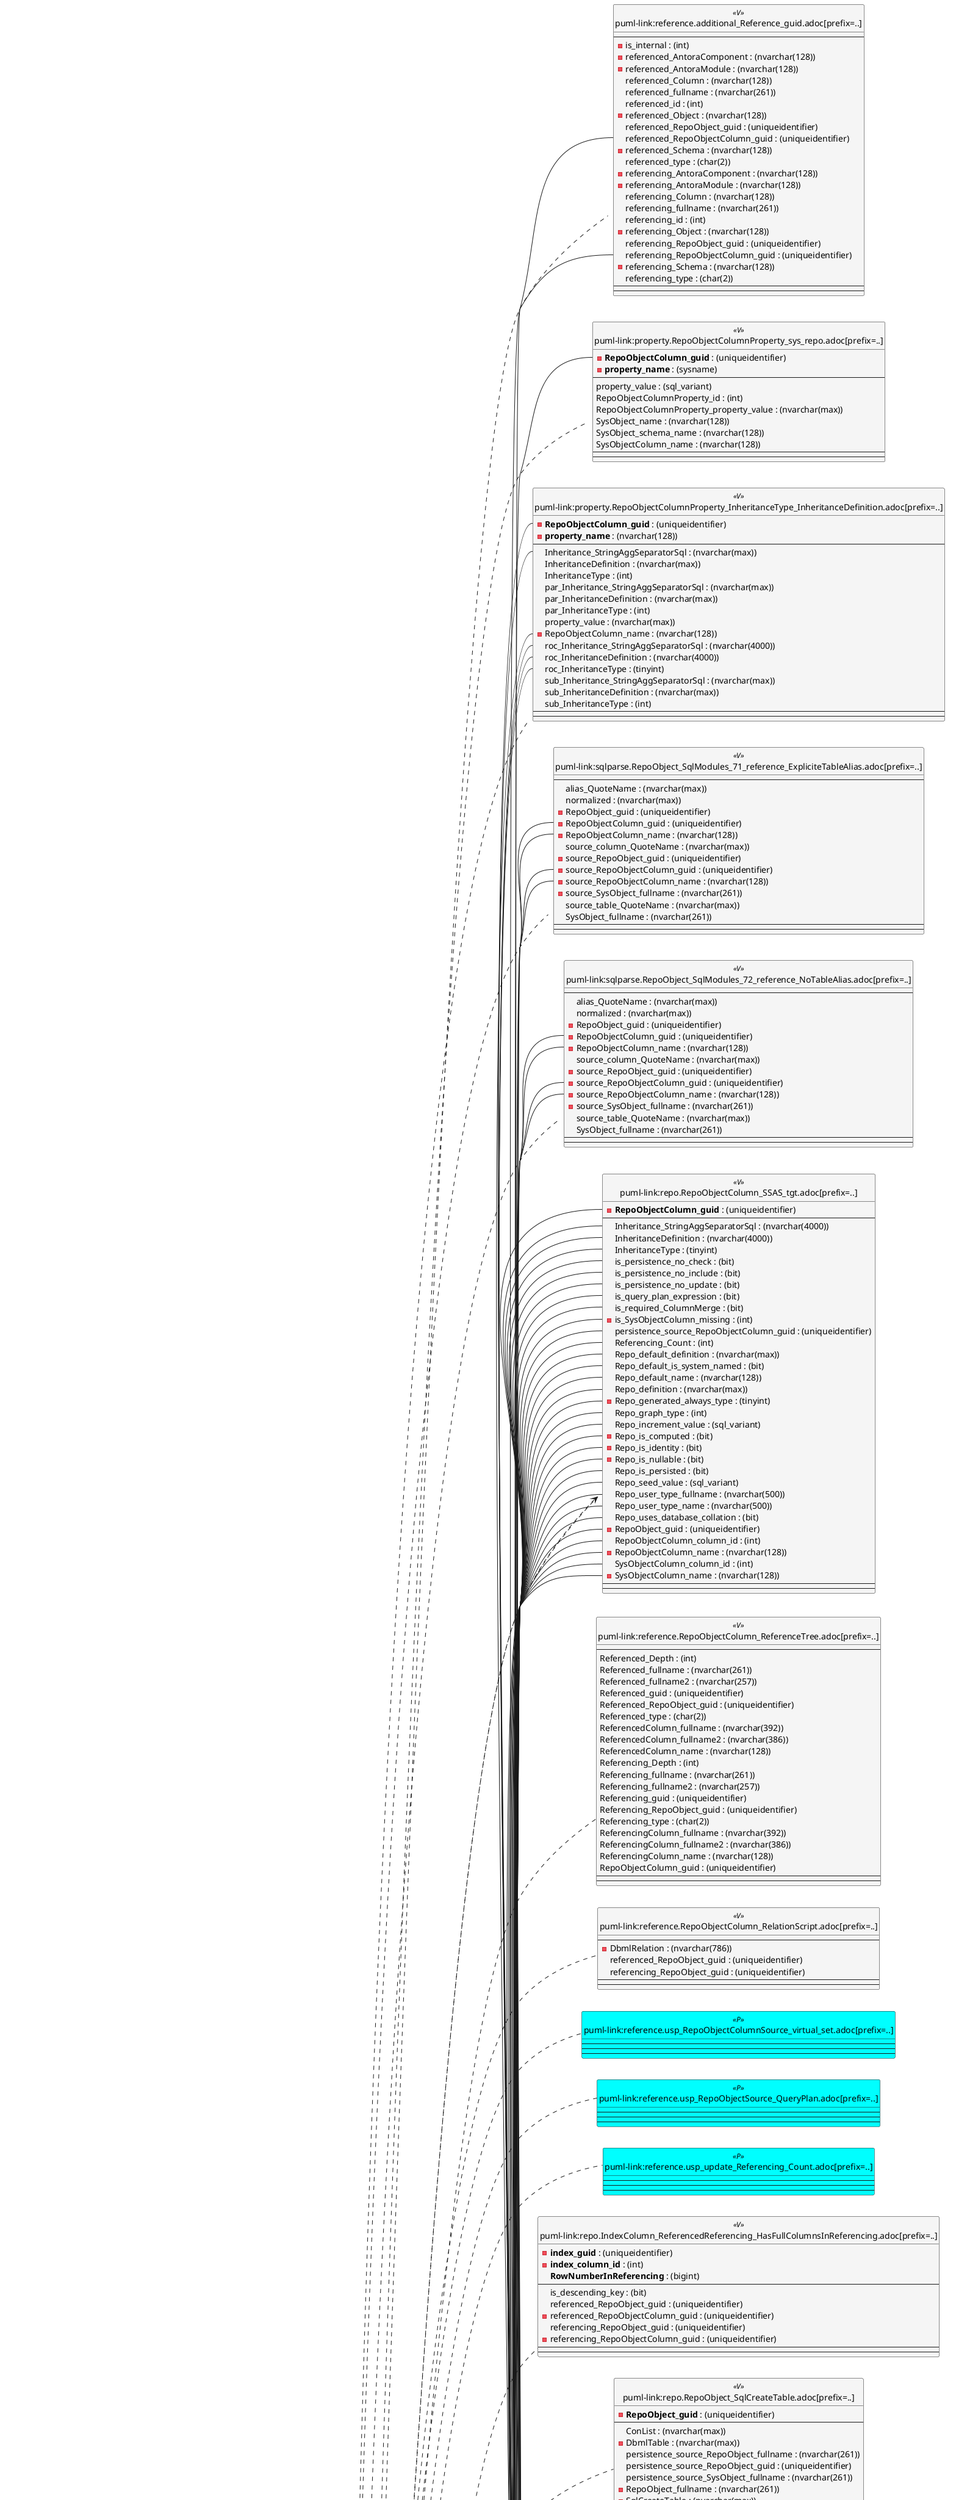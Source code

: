 @startuml
left to right direction
'top to bottom direction
hide circle
'avoide "." issues:
set namespaceSeparator none


skinparam class {
  BackgroundColor White
  BackgroundColor<<FN>> Yellow
  BackgroundColor<<FS>> Yellow
  BackgroundColor<<FT>> LightGray
  BackgroundColor<<IF>> Yellow
  BackgroundColor<<IS>> Yellow
  BackgroundColor<<P>> Aqua
  BackgroundColor<<PC>> Aqua
  BackgroundColor<<SN>> Yellow
  BackgroundColor<<SO>> SlateBlue
  BackgroundColor<<TF>> LightGray
  BackgroundColor<<TR>> Tomato
  BackgroundColor<<U>> White
  BackgroundColor<<V>> WhiteSmoke
  BackgroundColor<<X>> Aqua
}


entity "puml-link:property.ExtendedProperty_Repo2Sys_level2_RepoObjectColumn.adoc[prefix=..]" as property.ExtendedProperty_Repo2Sys_level2_RepoObjectColumn << V >> {
  - **level0type** : (nvarchar(6))
  - **level0name** : (nvarchar(128))
  **level1type** : (varchar(9))
  - **level1name** : (nvarchar(128))
  - **level2type** : (nvarchar(6))
  - **level2name** : (nvarchar(128))
  - **property_name** : (nvarchar(128))
  --
  - parent_RepoObject_guid : (uniqueidentifier)
  - parent_RepoObject_type : (char(2))
  property_value : (nvarchar(4000))
  Repo_user_type_fullname : (nvarchar(128))
  - RepoObjectColumn_guid : (uniqueidentifier)
  --
  --
}

entity "puml-link:property.RepoObjectColumnProperty_InheritanceType_InheritanceDefinition.adoc[prefix=..]" as property.RepoObjectColumnProperty_InheritanceType_InheritanceDefinition << V >> {
  - **RepoObjectColumn_guid** : (uniqueidentifier)
  - **property_name** : (nvarchar(128))
  --
  Inheritance_StringAggSeparatorSql : (nvarchar(max))
  InheritanceDefinition : (nvarchar(max))
  InheritanceType : (int)
  par_Inheritance_StringAggSeparatorSql : (nvarchar(max))
  par_InheritanceDefinition : (nvarchar(max))
  par_InheritanceType : (int)
  property_value : (nvarchar(max))
  - RepoObjectColumn_name : (nvarchar(128))
  roc_Inheritance_StringAggSeparatorSql : (nvarchar(4000))
  roc_InheritanceDefinition : (nvarchar(4000))
  roc_InheritanceType : (tinyint)
  sub_Inheritance_StringAggSeparatorSql : (nvarchar(max))
  sub_InheritanceDefinition : (nvarchar(max))
  sub_InheritanceType : (int)
  --
  --
}

entity "puml-link:property.RepoObjectColumnProperty_sys_repo.adoc[prefix=..]" as property.RepoObjectColumnProperty_sys_repo << V >> {
  - **RepoObjectColumn_guid** : (uniqueidentifier)
  - **property_name** : (sysname)
  --
  property_value : (sql_variant)
  RepoObjectColumnProperty_id : (int)
  RepoObjectColumnProperty_property_value : (nvarchar(max))
  SysObject_name : (nvarchar(128))
  SysObject_schema_name : (nvarchar(128))
  SysObjectColumn_name : (nvarchar(128))
  --
  --
}

entity "puml-link:property.usp_RepoObjectColumnProperty_set.adoc[prefix=..]" as property.usp_RepoObjectColumnProperty_set << P >> {
  --
  --
  --
}

entity "puml-link:reference.additional_Reference_guid.adoc[prefix=..]" as reference.additional_Reference_guid << V >> {
  --
  - is_internal : (int)
  - referenced_AntoraComponent : (nvarchar(128))
  - referenced_AntoraModule : (nvarchar(128))
  referenced_Column : (nvarchar(128))
  referenced_fullname : (nvarchar(261))
  referenced_id : (int)
  - referenced_Object : (nvarchar(128))
  referenced_RepoObject_guid : (uniqueidentifier)
  referenced_RepoObjectColumn_guid : (uniqueidentifier)
  - referenced_Schema : (nvarchar(128))
  referenced_type : (char(2))
  - referencing_AntoraComponent : (nvarchar(128))
  - referencing_AntoraModule : (nvarchar(128))
  referencing_Column : (nvarchar(128))
  referencing_fullname : (nvarchar(261))
  referencing_id : (int)
  - referencing_Object : (nvarchar(128))
  referencing_RepoObject_guid : (uniqueidentifier)
  referencing_RepoObjectColumn_guid : (uniqueidentifier)
  - referencing_Schema : (nvarchar(128))
  referencing_type : (char(2))
  --
  --
}

entity "puml-link:reference.RepoObjectColumn_reference_Persistence.adoc[prefix=..]" as reference.RepoObjectColumn_reference_Persistence << V >> {
  **referencing_id** : (int)
  **referencing_minor_id** : (int)
  **referenced_id** : (int)
  **referenced_minor_id** : (int)
  --
  definition : (nvarchar(max))
  - InformationSource : (varchar(27))
  is_computed : (bit)
  is_referenced_object : (bit)
  is_referencing_object_equal_referenced_object : (bit)
  - referenced_column_name : (nvarchar(128))
  - referenced_entity_name : (nvarchar(128))
  referenced_node_id : (bigint)
  referenced_RepoObject_guid : (uniqueidentifier)
  - referenced_RepoObjectColumn_guid : (uniqueidentifier)
  - referenced_schema_name : (nvarchar(128))
  referenced_type : (char(2))
  - referencing_column_name : (nvarchar(128))
  - referencing_entity_name : (nvarchar(128))
  referencing_node_id : (bigint)
  - referencing_RepoObject_guid : (uniqueidentifier)
  - referencing_RepoObjectColumn_guid : (uniqueidentifier)
  - referencing_schema_name : (nvarchar(128))
  referencing_type : (char(2))
  --
  --
}

entity "puml-link:reference.RepoObjectColumn_reference_SqlModules.adoc[prefix=..]" as reference.RepoObjectColumn_reference_SqlModules << V >> {
  **referencing_id** : (int)
  **referencing_minor_id** : (int)
  **referenced_id** : (int)
  **referenced_minor_id** : (int)
  --
  definition : (nvarchar(max))
  - InformationSource : (varchar(27))
  is_computed : (bit)
  is_referenced_object : (bit)
  is_referencing_object_equal_referenced_object : (bit)
  - referenced_column_name : (nvarchar(128))
  - referenced_entity_name : (nvarchar(128))
  referenced_node_id : (bigint)
  - referenced_RepoObject_guid : (uniqueidentifier)
  - referenced_RepoObjectColumn_guid : (uniqueidentifier)
  - referenced_schema_name : (nvarchar(128))
  referenced_type : (char(2))
  - referencing_column_name : (nvarchar(128))
  - referencing_entity_name : (nvarchar(128))
  referencing_node_id : (bigint)
  - referencing_RepoObject_guid : (uniqueidentifier)
  - referencing_RepoObjectColumn_guid : (uniqueidentifier)
  - referencing_schema_name : (nvarchar(128))
  referencing_type : (char(2))
  SysObject_fullname : (nvarchar(261))
  --
  --
}

entity "puml-link:reference.RepoObjectColumn_ReferenceTree.adoc[prefix=..]" as reference.RepoObjectColumn_ReferenceTree << V >> {
  --
  Referenced_Depth : (int)
  Referenced_fullname : (nvarchar(261))
  Referenced_fullname2 : (nvarchar(257))
  Referenced_guid : (uniqueidentifier)
  Referenced_RepoObject_guid : (uniqueidentifier)
  Referenced_type : (char(2))
  ReferencedColumn_fullname : (nvarchar(392))
  ReferencedColumn_fullname2 : (nvarchar(386))
  ReferencedColumn_name : (nvarchar(128))
  Referencing_Depth : (int)
  Referencing_fullname : (nvarchar(261))
  Referencing_fullname2 : (nvarchar(257))
  Referencing_guid : (uniqueidentifier)
  Referencing_RepoObject_guid : (uniqueidentifier)
  Referencing_type : (char(2))
  ReferencingColumn_fullname : (nvarchar(392))
  ReferencingColumn_fullname2 : (nvarchar(386))
  ReferencingColumn_name : (nvarchar(128))
  RepoObjectColumn_guid : (uniqueidentifier)
  --
  --
}

entity "puml-link:reference.RepoObjectColumn_RelationScript.adoc[prefix=..]" as reference.RepoObjectColumn_RelationScript << V >> {
  --
  - DbmlRelation : (nvarchar(786))
  referenced_RepoObject_guid : (uniqueidentifier)
  referencing_RepoObject_guid : (uniqueidentifier)
  --
  --
}

entity "puml-link:reference.usp_RepoObjectColumnSource_virtual_set.adoc[prefix=..]" as reference.usp_RepoObjectColumnSource_virtual_set << P >> {
  --
  --
  --
}

entity "puml-link:reference.usp_RepoObjectSource_QueryPlan.adoc[prefix=..]" as reference.usp_RepoObjectSource_QueryPlan << P >> {
  --
  --
  --
}

entity "puml-link:reference.usp_update_Referencing_Count.adoc[prefix=..]" as reference.usp_update_Referencing_Count << P >> {
  --
  --
  --
}

entity "puml-link:repo.check_IndexColumn_virtual_referenced_setpoint.adoc[prefix=..]" as repo.check_IndexColumn_virtual_referenced_setpoint << V >> {
  - **index_guid** : (uniqueidentifier)
  - **index_column_id** : (int)
  --
  referenced_index_guid : (uniqueidentifier)
  referenced_RepoObject_guid : (uniqueidentifier)
  referenced_RepoObjectColumn_guid : (uniqueidentifier)
  referencing_RepoObject_guid : (uniqueidentifier)
  referencing_RepoObjectColumn_guid : (uniqueidentifier)
  RepoObject_guid_s : (uniqueidentifier)
  RepoObject_guid_t : (uniqueidentifier)
  RepoObjectColumn_guid_t : (uniqueidentifier)
  SysObject_fullname_s : (nvarchar(261))
  SysObject_fullname_t : (nvarchar(261))
  SysObjectColumn_name_s : (nvarchar(128))
  SysObjectColumn_name_t : (nvarchar(128))
  --
  --
}

entity "puml-link:repo.IndexColumn_ReferencedReferencing_HasFullColumnsInReferencing.adoc[prefix=..]" as repo.IndexColumn_ReferencedReferencing_HasFullColumnsInReferencing << V >> {
  - **index_guid** : (uniqueidentifier)
  - **index_column_id** : (int)
  **RowNumberInReferencing** : (bigint)
  --
  is_descending_key : (bit)
  referenced_RepoObject_guid : (uniqueidentifier)
  - referenced_RepoObjectColumn_guid : (uniqueidentifier)
  referencing_RepoObject_guid : (uniqueidentifier)
  - referencing_RepoObjectColumn_guid : (uniqueidentifier)
  --
  --
}

entity "puml-link:repo.IndexColumn_ReferencedReferencing_HasFullColumnsInReferencing_check.adoc[prefix=..]" as repo.IndexColumn_ReferencedReferencing_HasFullColumnsInReferencing_check << V >> {
  --
  - index_column_id : (int)
  index_guid : (uniqueidentifier)
  IndexPatternColumnDatatype : (nvarchar(4000))
  IndexPatternColumnName : (nvarchar(4000))
  IndexSemanticGroup : (nvarchar(512))
  is_descending_key : (bit)
  referenced_RepoObject_fullname : (nvarchar(261))
  referenced_RepoObject_guid : (uniqueidentifier)
  referenced_RepoObjectColumn_guid : (uniqueidentifier)
  referenced_RepoObjectColumn_name : (nvarchar(128))
  referencing_RepoObject_fullname : (nvarchar(261))
  referencing_RepoObject_guid : (uniqueidentifier)
  referencing_RepoObjectColumn_guid : (uniqueidentifier)
  referencing_RepoObjectColumn_name : (nvarchar(128))
  RowNumberInReferencing : (bigint)
  --
  --
}

entity "puml-link:repo.IndexColumn_ssas_gross.adoc[prefix=..]" as repo.IndexColumn_ssas_gross << V >> {
  --
  column_user_type_fullname : (nvarchar(128))
  - index_column_id : (int)
  - index_guid : (uniqueidentifier)
  - index_name : (nvarchar(450))
  is_descending_key : (bit)
  - is_index_primary_key : (bit)
  is_index_real : (bit)
  - is_index_unique : (bit)
  - Object_column_name : (nvarchar(128))
  parent_Object_fullname : (nvarchar(261))
  parent_Object_name : (nvarchar(128))
  - parent_RepoObject_guid : (uniqueidentifier)
  parent_schema_name : (nvarchar(128))
  - RepoObjectColumn_guid : (uniqueidentifier)
  --
  --
}

entity "puml-link:repo.IndexColumn_virtual_gross.adoc[prefix=..]" as repo.IndexColumn_virtual_gross << V >> {
  - **index_column_id** : (int)
  --
  column_user_type_fullname : (nvarchar(128))
  - index_guid : (uniqueidentifier)
  index_name : (nvarchar(128))
  - is_descending_key : (bit)
  - is_index_primary_key : (bit)
  is_index_real : (bit)
  - is_index_unique : (bit)
  - Object_column_name : (nvarchar(128))
  parent_Object_fullname : (nvarchar(261))
  parent_Object_name : (nvarchar(128))
  - parent_RepoObject_guid : (uniqueidentifier)
  parent_schema_name : (nvarchar(128))
  - RepoObjectColumn_guid : (uniqueidentifier)
  --
  --
}

entity "puml-link:repo.RepoObject_persistence_column.adoc[prefix=..]" as repo.RepoObject_persistence_column << V >> {
  - **target_RepoObject_guid** : (uniqueidentifier)
  **RepoObjectColumn_guid_s** : (uniqueidentifier)
  --
  - has_history : (bit)
  - has_history_columns : (bit)
  history_schema_name : (nvarchar(128))
  history_table_name : (nvarchar(128))
  is_persistence : (bit)
  - is_persistence_check_for_empty_source : (bit)
  - is_persistence_delete_changed : (bit)
  - is_persistence_delete_missing : (bit)
  - is_persistence_insert : (bit)
  - is_persistence_truncate : (bit)
  - is_persistence_update_changed : (bit)
  is_repo_managed_t : (bit)
  - RepoObject_name_t : (nvarchar(128))
  - RepoObject_schema_name_t : (nvarchar(128))
  - RepoObject_type_t : (char(2))
  RepoObjectColumn_name_t : (nvarchar(128))
  source_RepoObject_guid : (uniqueidentifier)
  SysObject_name_s : (nvarchar(128))
  SysObject_schema_name_s : (nvarchar(128))
  SysObject_type_s : (char(2))
  SysObjectColumn_name_s : (nvarchar(128))
  --
  --
}

entity "puml-link:repo.RepoObject_SqlCreateTable.adoc[prefix=..]" as repo.RepoObject_SqlCreateTable << V >> {
  - **RepoObject_guid** : (uniqueidentifier)
  --
  ConList : (nvarchar(max))
  - DbmlTable : (nvarchar(max))
  persistence_source_RepoObject_fullname : (nvarchar(261))
  persistence_source_RepoObject_guid : (uniqueidentifier)
  persistence_source_SysObject_fullname : (nvarchar(261))
  - RepoObject_fullname : (nvarchar(261))
  - SqlCreateTable : (nvarchar(max))
  --
  --
}

entity "puml-link:repo.RepoObjectColumn.adoc[prefix=..]" as repo.RepoObjectColumn << U >> {
  - **RepoObjectColumn_guid** : (uniqueidentifier)
  --
  Inheritance_StringAggSeparatorSql : (nvarchar(4000))
  InheritanceDefinition : (nvarchar(4000))
  InheritanceType : (tinyint)
  is_persistence_no_check : (bit)
  is_persistence_no_include : (bit)
  is_persistence_no_update : (bit)
  is_query_plan_expression : (bit)
  is_required_ColumnMerge : (bit)
  is_SysObjectColumn_missing : (bit)
  persistence_source_RepoObjectColumn_guid : (uniqueidentifier)
  Referencing_Count : (int)
  Repo_default_definition : (nvarchar(max))
  Repo_default_is_system_named : (bit)
  Repo_default_name : (nvarchar(128))
  Repo_definition : (nvarchar(max))
  - Repo_generated_always_type : (tinyint)
  Repo_graph_type : (int)
  Repo_increment_value : (sql_variant)
  - Repo_is_computed : (bit)
  - Repo_is_identity : (bit)
  Repo_is_nullable : (bit)
  Repo_is_persisted : (bit)
  Repo_seed_value : (sql_variant)
  Repo_user_type_fullname : (nvarchar(128))
  Repo_user_type_name : (nvarchar(128))
  Repo_uses_database_collation : (bit)
  - RepoObject_guid : (uniqueidentifier)
  RepoObjectColumn_column_id : (int)
  - RepoObjectColumn_name : (nvarchar(128))
  SysObjectColumn_column_id : (int)
  - SysObjectColumn_name : (nvarchar(128))
  # Column_name : (nvarchar(128))
  ~ has_different_sys_names : (bit)
  # is_RepoObjectColumn_name_uniqueidentifier : (int)
  # is_SysObjectColumn_name_uniqueidentifier : (int)
  --
  --
}

entity "puml-link:repo.RepoObjectColumn_gross.adoc[prefix=..]" as repo.RepoObjectColumn_gross << V >> {
  - **RepoObjectColumn_guid** : (uniqueidentifier)
  --
  - Column_name : (nvarchar(128))
  Description : (nvarchar(max))
  has_different_sys_names : (bit)
  has_get_referenced_issue : (bit)
  Inheritance_StringAggSeparatorSql : (nvarchar(4000))
  InheritanceDefinition : (nvarchar(4000))
  InheritanceType : (tinyint)
  is_persistence_no_check : (bit)
  is_persistence_no_include : (bit)
  is_persistence_no_update : (bit)
  is_query_plan_expression : (bit)
  is_repo_managed : (bit)
  - is_RepoObject_name_uniqueidentifier : (int)
  - is_RepoObjectColumn_name_uniqueidentifier : (int)
  is_required_ColumnMerge : (bit)
  - is_ssas : (bit)
  is_SysObject_missing : (bit)
  - is_SysObject_name_uniqueidentifier : (int)
  is_SysObjectColumn_missing : (bit)
  - is_SysObjectColumn_name_uniqueidentifier : (int)
  - modify_dt : (datetime)
  node_id : (bigint)
  persistence_source_RepoObject_guid : (uniqueidentifier)
  persistence_source_RepoObjectColumn_guid : (uniqueidentifier)
  pk_index_guid : (uniqueidentifier)
  Property_ms_description : (nvarchar(4000))
  Referencing_Count : (int)
  Repo_default_definition : (nvarchar(max))
  Repo_default_is_system_named : (bit)
  Repo_default_name : (nvarchar(128))
  Repo_definition : (nvarchar(max))
  - Repo_generated_always_type : (tinyint)
  Repo_graph_type : (int)
  Repo_increment_value : (sql_variant)
  - Repo_is_computed : (bit)
  - Repo_is_identity : (bit)
  Repo_is_nullable : (bit)
  Repo_is_persisted : (bit)
  Repo_seed_value : (sql_variant)
  Repo_user_type_fullname : (nvarchar(128))
  Repo_user_type_name : (nvarchar(128))
  Repo_uses_database_collation : (bit)
  - RepoObject_fullname : (nvarchar(261))
  - RepoObject_fullname2 : (nvarchar(257))
  - RepoObject_guid : (uniqueidentifier)
  - RepoObject_name : (nvarchar(128))
  RepoObject_Referencing_Count : (int)
  - RepoObject_schema_name : (nvarchar(128))
  - RepoObject_type : (char(2))
  RepoObjectColumn_column_id : (int)
  - RepoObjectColumn_fullname : (nvarchar(520))
  - RepoObjectColumn_fullname2 : (nvarchar(386))
  - RepoObjectColumn_name : (nvarchar(128))
  - SysObject_fullname : (nvarchar(261))
  - SysObject_fullname2 : (nvarchar(257))
  SysObject_id : (int)
  SysObject_modify_date : (datetime)
  - SysObject_name : (nvarchar(128))
  - SysObject_parent_object_id : (int)
  - SysObject_schema_name : (nvarchar(128))
  SysObject_type : (char(2))
  SysObjectColumn_column_id : (int)
  - SysObjectColumn_name : (nvarchar(128))
  tabcol_Description : (nvarchar(max))
  tabcol_DisplayFolder : (nvarchar(500))
  tabcol_Expression : (nvarchar(max))
  tabcol_FormatString : (nvarchar(500))
  - tabcol_IsHidden : (bit)
  - tabcol_IsKey : (bit)
  - tabcol_IsUnique : (bit)
  tabcol_SummarizeBy : (nvarchar(500))
  tabcol_Type : (nvarchar(500))
  --
  --
}

entity "puml-link:repo.RepoObjectColumn_gross2.adoc[prefix=..]" as repo.RepoObjectColumn_gross2 << V >> {
  --
  AntoraReferencedColumnList : (nvarchar(max))
  AntoraReferencingColumnList : (nvarchar(max))
  - Column_name : (nvarchar(128))
  Description : (nvarchar(max))
  has_different_sys_names : (bit)
  has_get_referenced_issue : (bit)
  index_column_id : (int)
  index_name : (nvarchar(450))
  Inheritance_StringAggSeparatorSql : (nvarchar(4000))
  InheritanceDefinition : (nvarchar(4000))
  InheritanceType : (tinyint)
  is_index_primary_key : (bit)
  is_persistence_no_check : (bit)
  is_persistence_no_include : (bit)
  is_persistence_no_update : (bit)
  is_query_plan_expression : (bit)
  is_repo_managed : (bit)
  - is_RepoObject_name_uniqueidentifier : (int)
  - is_RepoObjectColumn_name_uniqueidentifier : (int)
  is_required_ColumnMerge : (bit)
  - is_ssas : (bit)
  is_SysObject_missing : (bit)
  - is_SysObject_name_uniqueidentifier : (int)
  is_SysObjectColumn_missing : (bit)
  - is_SysObjectColumn_name_uniqueidentifier : (int)
  isAnyIndexColumn : (int)
  - modify_dt : (datetime)
  node_id : (bigint)
  persistence_source_RepoObject_guid : (uniqueidentifier)
  persistence_source_RepoObject_guid_via_Column : (uniqueidentifier)
  persistence_source_RepoObjectColumn_guid : (uniqueidentifier)
  pk_index_guid : (uniqueidentifier)
  Property_ms_description : (nvarchar(4000))
  Referencing_Count : (int)
  Repo_default_definition : (nvarchar(max))
  Repo_default_is_system_named : (bit)
  Repo_default_name : (nvarchar(128))
  Repo_definition : (nvarchar(max))
  - Repo_generated_always_type : (tinyint)
  Repo_graph_type : (int)
  Repo_increment_value : (sql_variant)
  - Repo_is_computed : (bit)
  - Repo_is_identity : (bit)
  Repo_is_nullable : (bit)
  Repo_is_persisted : (bit)
  Repo_seed_value : (sql_variant)
  Repo_user_type_fullname : (nvarchar(128))
  Repo_user_type_name : (nvarchar(128))
  Repo_uses_database_collation : (bit)
  - RepoObject_fullname : (nvarchar(261))
  - RepoObject_fullname2 : (nvarchar(257))
  - RepoObject_guid : (uniqueidentifier)
  - RepoObject_name : (nvarchar(128))
  RepoObject_Referencing_Count : (int)
  - RepoObject_schema_name : (nvarchar(128))
  - RepoObject_type : (char(2))
  RepoObjectColumn_column_id : (int)
  - RepoObjectColumn_fullname : (nvarchar(520))
  - RepoObjectColumn_fullname2 : (nvarchar(386))
  - RepoObjectColumn_guid : (uniqueidentifier)
  - RepoObjectColumn_name : (nvarchar(128))
  - SysObject_fullname : (nvarchar(261))
  - SysObject_fullname2 : (nvarchar(257))
  SysObject_id : (int)
  SysObject_modify_date : (datetime)
  - SysObject_name : (nvarchar(128))
  - SysObject_parent_object_id : (int)
  - SysObject_schema_name : (nvarchar(128))
  SysObject_type : (char(2))
  SysObjectColumn_column_id : (int)
  - SysObjectColumn_name : (nvarchar(128))
  tabcol_Description : (nvarchar(max))
  tabcol_DisplayFolder : (nvarchar(500))
  tabcol_Expression : (nvarchar(max))
  tabcol_FormatString : (nvarchar(500))
  - tabcol_IsHidden : (bit)
  - tabcol_IsKey : (bit)
  - tabcol_IsUnique : (bit)
  tabcol_SummarizeBy : (nvarchar(500))
  tabcol_Type : (nvarchar(500))
  --
  --
}

entity "puml-link:repo.RepoObjectColumn_MissingSource_TypeV.adoc[prefix=..]" as repo.RepoObjectColumn_MissingSource_TypeV << V >> {
  - **RepoObjectColumn_guid** : (uniqueidentifier)
  --
  has_different_sys_names : (bit)
  is_query_plan_expression : (bit)
  - is_RepoObjectColumn_name_uniqueidentifier : (int)
  is_SysObjectColumn_missing : (bit)
  - is_SysObjectColumn_name_uniqueidentifier : (int)
  persistence_source_RepoObjectColumn_guid : (uniqueidentifier)
  Referencing_Count : (int)
  Repo_default_definition : (nvarchar(max))
  Repo_default_is_system_named : (bit)
  Repo_default_name : (nvarchar(128))
  Repo_definition : (nvarchar(max))
  - Repo_generated_always_type : (tinyint)
  Repo_graph_type : (int)
  Repo_increment_value : (sql_variant)
  - Repo_is_computed : (bit)
  - Repo_is_identity : (bit)
  Repo_is_nullable : (bit)
  Repo_is_persisted : (bit)
  Repo_seed_value : (sql_variant)
  Repo_user_type_fullname : (nvarchar(128))
  Repo_user_type_name : (nvarchar(128))
  Repo_uses_database_collation : (bit)
  - RepoObject_fullname : (nvarchar(261))
  - RepoObject_guid : (uniqueidentifier)
  - RepoObjectColumn_name : (nvarchar(128))
  - SysObject_fullname : (nvarchar(261))
  SysObjectColumn_column_id : (int)
  - SysObjectColumn_name : (nvarchar(128))
  --
  --
}

entity "puml-link:repo.RepoObjectColumn_RequiredRepoObjectColumnMerge.adoc[prefix=..]" as repo.RepoObjectColumn_RequiredRepoObjectColumnMerge << V >> {
  --
  - is_RepoObjectColumn_name_uniqueidentifier : (int)
  - is_SysObjectColumn_name_uniqueidentifier : (int)
  persistence_source_RepoObjectColumn_guid : (uniqueidentifier)
  - RepoObject_guid : (uniqueidentifier)
  - RepoObjectColumn_guid : (uniqueidentifier)
  - RepoObjectColumn_name : (nvarchar(128))
  roc2_persistence_source_RepoObjectColumn_guid : (uniqueidentifier)
  - roc2_RepoObjectColumn_guid : (uniqueidentifier)
  - roc2_RepoObjectColumn_name : (nvarchar(128))
  - roc2_SysObjectColumn_name : (nvarchar(128))
  - SysObjectColumn_name : (nvarchar(128))
  --
  --
}

entity "puml-link:repo.RepoObjectColumn_SSAS_tgt.adoc[prefix=..]" as repo.RepoObjectColumn_SSAS_tgt << V >> {
  - **RepoObjectColumn_guid** : (uniqueidentifier)
  --
  Inheritance_StringAggSeparatorSql : (nvarchar(4000))
  InheritanceDefinition : (nvarchar(4000))
  InheritanceType : (tinyint)
  is_persistence_no_check : (bit)
  is_persistence_no_include : (bit)
  is_persistence_no_update : (bit)
  is_query_plan_expression : (bit)
  is_required_ColumnMerge : (bit)
  - is_SysObjectColumn_missing : (int)
  persistence_source_RepoObjectColumn_guid : (uniqueidentifier)
  Referencing_Count : (int)
  Repo_default_definition : (nvarchar(max))
  Repo_default_is_system_named : (bit)
  Repo_default_name : (nvarchar(128))
  Repo_definition : (nvarchar(max))
  - Repo_generated_always_type : (tinyint)
  Repo_graph_type : (int)
  Repo_increment_value : (sql_variant)
  - Repo_is_computed : (bit)
  - Repo_is_identity : (bit)
  - Repo_is_nullable : (bit)
  Repo_is_persisted : (bit)
  Repo_seed_value : (sql_variant)
  Repo_user_type_fullname : (nvarchar(500))
  Repo_user_type_name : (nvarchar(500))
  Repo_uses_database_collation : (bit)
  - RepoObject_guid : (uniqueidentifier)
  RepoObjectColumn_column_id : (int)
  - RepoObjectColumn_name : (nvarchar(128))
  SysObjectColumn_column_id : (int)
  - SysObjectColumn_name : (nvarchar(128))
  --
  --
}

entity "puml-link:repo.SysColumn_RepoObjectColumn_via_guid.adoc[prefix=..]" as repo.SysColumn_RepoObjectColumn_via_guid << V >> {
  --
  default_definition : (nvarchar(max))
  default_is_system_named : (bit)
  default_name : (sysname)
  definition : (nvarchar(max))
  generated_always_type : (tinyint)
  graph_type : (int)
  has_different_sys_names : (bit)
  increment_value : (sql_variant)
  - is_computed : (bit)
  - is_identity : (bit)
  is_nullable : (bit)
  is_persisted : (bit)
  is_query_plan_expression : (bit)
  is_repo_managed : (bit)
  is_RepoObjectColumn_name_uniqueidentifier : (int)
  is_SysObjectColumn_missing : (bit)
  is_SysObjectColumn_name_uniqueidentifier : (int)
  persistence_source_RepoObjectColumn_guid : (uniqueidentifier)
  Referencing_Count : (int)
  Repo_default_definition : (nvarchar(max))
  Repo_default_is_system_named : (bit)
  Repo_default_name : (nvarchar(128))
  Repo_definition : (nvarchar(max))
  Repo_generated_always_type : (tinyint)
  Repo_graph_type : (int)
  Repo_increment_value : (sql_variant)
  Repo_is_computed : (bit)
  Repo_is_identity : (bit)
  Repo_is_nullable : (bit)
  Repo_is_persisted : (bit)
  Repo_seed_value : (sql_variant)
  Repo_user_type_fullname : (nvarchar(128))
  Repo_user_type_name : (nvarchar(128))
  Repo_uses_database_collation : (bit)
  RepoObject_fullname : (nvarchar(261))
  RepoObject_guid : (uniqueidentifier)
  RepoObjectColumn_guid : (uniqueidentifier)
  RepoObjectColumn_name : (nvarchar(128))
  RowNumberOverName : (bigint)
  seed_value : (sql_variant)
  - SysObject_column_id : (int)
  SysObject_column_name : (sysname)
  SysObject_fullname : (nvarchar(261))
  - SysObject_id : (int)
  SysObject_name : (nvarchar(128))
  SysObject_RepoObject_guid : (uniqueidentifier)
  SysObject_RepoObjectColumn_guid : (uniqueidentifier)
  SysObject_schema_name : (nvarchar(128))
  SysObject_type : (char(2))
  SysObjectColumn_column_id : (int)
  SysObjectColumn_name : (nvarchar(128))
  user_type_fullname : (nvarchar(182))
  user_type_name : (sysname)
  uses_database_collation : (bit)
  --
  --
}

entity "puml-link:repo.SysColumn_RepoObjectColumn_via_name.adoc[prefix=..]" as repo.SysColumn_RepoObjectColumn_via_name << V >> {
  --
  default_definition : (nvarchar(max))
  default_is_system_named : (bit)
  default_name : (sysname)
  definition : (nvarchar(max))
  generated_always_type : (tinyint)
  graph_type : (int)
  has_different_sys_names : (bit)
  increment_value : (sql_variant)
  - is_computed : (bit)
  - is_identity : (bit)
  is_nullable : (bit)
  is_persisted : (bit)
  is_query_plan_expression : (bit)
  is_repo_managed : (bit)
  is_RepoObjectColumn_name_uniqueidentifier : (int)
  is_SysObjectColumn_missing : (bit)
  is_SysObjectColumn_name_uniqueidentifier : (int)
  persistence_source_RepoObjectColumn_guid : (uniqueidentifier)
  Referencing_Count : (int)
  Repo_default_definition : (nvarchar(max))
  Repo_default_is_system_named : (bit)
  Repo_default_name : (nvarchar(128))
  Repo_definition : (nvarchar(max))
  Repo_generated_always_type : (tinyint)
  Repo_graph_type : (int)
  Repo_increment_value : (sql_variant)
  Repo_is_computed : (bit)
  Repo_is_identity : (bit)
  Repo_is_nullable : (bit)
  Repo_is_persisted : (bit)
  Repo_seed_value : (sql_variant)
  Repo_user_type_fullname : (nvarchar(128))
  Repo_user_type_name : (nvarchar(128))
  Repo_uses_database_collation : (bit)
  RepoObject_fullname : (nvarchar(261))
  RepoObject_guid : (uniqueidentifier)
  RepoObjectColumn_guid : (uniqueidentifier)
  RepoObjectColumn_name : (nvarchar(128))
  RowNumberOverName : (bigint)
  seed_value : (sql_variant)
  - SysObject_column_id : (int)
  SysObject_column_name : (sysname)
  SysObject_fullname : (nvarchar(261))
  - SysObject_id : (int)
  SysObject_name : (nvarchar(128))
  SysObject_RepoObject_guid : (uniqueidentifier)
  SysObject_RepoObjectColumn_guid : (uniqueidentifier)
  SysObject_schema_name : (nvarchar(128))
  SysObject_type : (char(2))
  SysObjectColumn_column_id : (int)
  SysObjectColumn_name : (nvarchar(128))
  user_type_fullname : (nvarchar(182))
  user_type_name : (sysname)
  uses_database_collation : (bit)
  --
  --
}

entity "puml-link:repo.usp_Index_virtual_set.adoc[prefix=..]" as repo.usp_Index_virtual_set << P >> {
  --
  --
  --
}

entity "puml-link:repo.usp_sync_guid_RepoObjectColumn.adoc[prefix=..]" as repo.usp_sync_guid_RepoObjectColumn << P >> {
  --
  --
  --
}

entity "puml-link:repo.usp_update_Referencing_Count.adoc[prefix=..]" as repo.usp_update_Referencing_Count << P >> {
  --
  --
  --
}

entity "puml-link:sqlparse.RepoObject_SqlModules_71_reference_ExpliciteTableAlias.adoc[prefix=..]" as sqlparse.RepoObject_SqlModules_71_reference_ExpliciteTableAlias << V >> {
  --
  alias_QuoteName : (nvarchar(max))
  normalized : (nvarchar(max))
  - RepoObject_guid : (uniqueidentifier)
  - RepoObjectColumn_guid : (uniqueidentifier)
  - RepoObjectColumn_name : (nvarchar(128))
  source_column_QuoteName : (nvarchar(max))
  - source_RepoObject_guid : (uniqueidentifier)
  - source_RepoObjectColumn_guid : (uniqueidentifier)
  - source_RepoObjectColumn_name : (nvarchar(128))
  - source_SysObject_fullname : (nvarchar(261))
  source_table_QuoteName : (nvarchar(max))
  SysObject_fullname : (nvarchar(261))
  --
  --
}

entity "puml-link:sqlparse.RepoObject_SqlModules_72_reference_NoTableAlias.adoc[prefix=..]" as sqlparse.RepoObject_SqlModules_72_reference_NoTableAlias << V >> {
  --
  alias_QuoteName : (nvarchar(max))
  normalized : (nvarchar(max))
  - RepoObject_guid : (uniqueidentifier)
  - RepoObjectColumn_guid : (uniqueidentifier)
  - RepoObjectColumn_name : (nvarchar(128))
  source_column_QuoteName : (nvarchar(max))
  - source_RepoObject_guid : (uniqueidentifier)
  - source_RepoObjectColumn_guid : (uniqueidentifier)
  - source_RepoObjectColumn_name : (nvarchar(128))
  - source_SysObject_fullname : (nvarchar(261))
  source_table_QuoteName : (nvarchar(max))
  SysObject_fullname : (nvarchar(261))
  --
  --
}

repo.RepoObjectColumn <.. repo.IndexColumn_virtual_gross
repo.RepoObjectColumn <.. property.RepoObjectColumnProperty_sys_repo
repo.RepoObjectColumn <.. repo.RepoObject_persistence_column
repo.RepoObjectColumn <.. reference.RepoObjectColumn_reference_Persistence
repo.RepoObjectColumn <.. repo.SysColumn_RepoObjectColumn_via_guid
repo.RepoObjectColumn <.. repo.SysColumn_RepoObjectColumn_via_name
repo.RepoObjectColumn <.. repo.RepoObjectColumn_gross
repo.RepoObjectColumn <.. repo.RepoObject_SqlCreateTable
repo.RepoObjectColumn <.. repo.IndexColumn_ReferencedReferencing_HasFullColumnsInReferencing
repo.RepoObjectColumn <.. repo.RepoObjectColumn_MissingSource_TypeV
repo.RepoObjectColumn <.. repo.check_IndexColumn_virtual_referenced_setpoint
repo.RepoObjectColumn <.. reference.usp_RepoObjectSource_QueryPlan
repo.RepoObjectColumn <.. repo.RepoObjectColumn_SSAS_tgt
repo.RepoObjectColumn <.. repo.IndexColumn_ssas_gross
repo.RepoObjectColumn <.. repo.RepoObjectColumn_gross2
repo.RepoObjectColumn <.. reference.usp_update_Referencing_Count
repo.RepoObjectColumn <.. repo.usp_Index_virtual_set
repo.RepoObjectColumn <.. repo.usp_sync_guid_RepoObjectColumn
repo.RepoObjectColumn <.. sqlparse.RepoObject_SqlModules_71_reference_ExpliciteTableAlias
repo.RepoObjectColumn <.. sqlparse.RepoObject_SqlModules_72_reference_NoTableAlias
repo.RepoObjectColumn <.. reference.RepoObjectColumn_reference_SqlModules
repo.RepoObjectColumn <.. property.ExtendedProperty_Repo2Sys_level2_RepoObjectColumn
repo.RepoObjectColumn <.. property.RepoObjectColumnProperty_InheritanceType_InheritanceDefinition
repo.RepoObjectColumn <.. reference.RepoObjectColumn_RelationScript
repo.RepoObjectColumn <.. reference.RepoObjectColumn_ReferenceTree
repo.RepoObjectColumn <.. repo.RepoObjectColumn_RequiredRepoObjectColumnMerge
repo.RepoObjectColumn <.. property.usp_RepoObjectColumnProperty_set
repo.RepoObjectColumn <.. repo.usp_update_Referencing_Count
repo.RepoObjectColumn <.. reference.usp_RepoObjectColumnSource_virtual_set
repo.RepoObjectColumn <.. repo.IndexColumn_ReferencedReferencing_HasFullColumnsInReferencing_check
repo.RepoObjectColumn <.. reference.additional_Reference_guid
repo.RepoObjectColumn_SSAS_tgt <.. repo.RepoObjectColumn
repo.RepoObjectColumn::Column_name <-- repo.RepoObjectColumn_gross::Column_name
repo.RepoObjectColumn::has_different_sys_names <-- repo.SysColumn_RepoObjectColumn_via_guid::has_different_sys_names
repo.RepoObjectColumn::has_different_sys_names <-- repo.SysColumn_RepoObjectColumn_via_name::has_different_sys_names
repo.RepoObjectColumn::has_different_sys_names <-- repo.RepoObjectColumn_gross::has_different_sys_names
repo.RepoObjectColumn::has_different_sys_names <-- repo.RepoObjectColumn_MissingSource_TypeV::has_different_sys_names
repo.RepoObjectColumn::Inheritance_StringAggSeparatorSql <-- repo.RepoObjectColumn_gross::Inheritance_StringAggSeparatorSql
repo.RepoObjectColumn::Inheritance_StringAggSeparatorSql <-- property.RepoObjectColumnProperty_InheritanceType_InheritanceDefinition::Inheritance_StringAggSeparatorSql
repo.RepoObjectColumn::Inheritance_StringAggSeparatorSql <-- property.RepoObjectColumnProperty_InheritanceType_InheritanceDefinition::roc_Inheritance_StringAggSeparatorSql
repo.RepoObjectColumn::Inheritance_StringAggSeparatorSql <-- repo.RepoObjectColumn_SSAS_tgt::Inheritance_StringAggSeparatorSql
repo.RepoObjectColumn::InheritanceDefinition <-- repo.RepoObjectColumn_gross::InheritanceDefinition
repo.RepoObjectColumn::InheritanceDefinition <-- property.RepoObjectColumnProperty_InheritanceType_InheritanceDefinition::roc_InheritanceDefinition
repo.RepoObjectColumn::InheritanceDefinition <-- repo.RepoObjectColumn_SSAS_tgt::InheritanceDefinition
repo.RepoObjectColumn::InheritanceType <-- repo.RepoObjectColumn_gross::InheritanceType
repo.RepoObjectColumn::InheritanceType <-- property.RepoObjectColumnProperty_InheritanceType_InheritanceDefinition::roc_InheritanceType
repo.RepoObjectColumn::InheritanceType <-- repo.RepoObjectColumn_SSAS_tgt::InheritanceType
repo.RepoObjectColumn::is_persistence_no_check <-- repo.RepoObjectColumn_gross::is_persistence_no_check
repo.RepoObjectColumn::is_persistence_no_check <-- repo.RepoObjectColumn_SSAS_tgt::is_persistence_no_check
repo.RepoObjectColumn::is_persistence_no_include <-- repo.RepoObjectColumn_gross::is_persistence_no_include
repo.RepoObjectColumn::is_persistence_no_include <-- repo.RepoObjectColumn_SSAS_tgt::is_persistence_no_include
repo.RepoObjectColumn::is_persistence_no_update <-- repo.RepoObjectColumn_gross::is_persistence_no_update
repo.RepoObjectColumn::is_persistence_no_update <-- repo.RepoObjectColumn_SSAS_tgt::is_persistence_no_update
repo.RepoObjectColumn::is_query_plan_expression <-- repo.SysColumn_RepoObjectColumn_via_guid::is_query_plan_expression
repo.RepoObjectColumn::is_query_plan_expression <-- repo.SysColumn_RepoObjectColumn_via_name::is_query_plan_expression
repo.RepoObjectColumn::is_query_plan_expression <-- repo.RepoObjectColumn_gross::is_query_plan_expression
repo.RepoObjectColumn::is_query_plan_expression <-- repo.RepoObjectColumn_MissingSource_TypeV::is_query_plan_expression
repo.RepoObjectColumn::is_query_plan_expression <-- repo.RepoObjectColumn_SSAS_tgt::is_query_plan_expression
repo.RepoObjectColumn::is_RepoObjectColumn_name_uniqueidentifier <-- repo.SysColumn_RepoObjectColumn_via_guid::is_RepoObjectColumn_name_uniqueidentifier
repo.RepoObjectColumn::is_RepoObjectColumn_name_uniqueidentifier <-- repo.SysColumn_RepoObjectColumn_via_name::is_RepoObjectColumn_name_uniqueidentifier
repo.RepoObjectColumn::is_RepoObjectColumn_name_uniqueidentifier <-- repo.RepoObjectColumn_gross::is_RepoObjectColumn_name_uniqueidentifier
repo.RepoObjectColumn::is_RepoObjectColumn_name_uniqueidentifier <-- repo.RepoObjectColumn_MissingSource_TypeV::is_RepoObjectColumn_name_uniqueidentifier
repo.RepoObjectColumn::is_RepoObjectColumn_name_uniqueidentifier <-- repo.RepoObjectColumn_RequiredRepoObjectColumnMerge::is_RepoObjectColumn_name_uniqueidentifier
repo.RepoObjectColumn::is_required_ColumnMerge <-- repo.RepoObjectColumn_gross::is_required_ColumnMerge
repo.RepoObjectColumn::is_required_ColumnMerge <-- repo.RepoObjectColumn_SSAS_tgt::is_required_ColumnMerge
repo.RepoObjectColumn::is_SysObjectColumn_missing <-- repo.SysColumn_RepoObjectColumn_via_guid::is_SysObjectColumn_missing
repo.RepoObjectColumn::is_SysObjectColumn_missing <-- repo.SysColumn_RepoObjectColumn_via_name::is_SysObjectColumn_missing
repo.RepoObjectColumn::is_SysObjectColumn_missing <-- repo.RepoObjectColumn_gross::is_SysObjectColumn_missing
repo.RepoObjectColumn::is_SysObjectColumn_missing <-- repo.RepoObjectColumn_MissingSource_TypeV::is_SysObjectColumn_missing
repo.RepoObjectColumn::is_SysObjectColumn_missing <-- repo.RepoObjectColumn_SSAS_tgt::is_SysObjectColumn_missing
repo.RepoObjectColumn::is_SysObjectColumn_name_uniqueidentifier <-- repo.SysColumn_RepoObjectColumn_via_guid::is_SysObjectColumn_name_uniqueidentifier
repo.RepoObjectColumn::is_SysObjectColumn_name_uniqueidentifier <-- repo.SysColumn_RepoObjectColumn_via_name::is_SysObjectColumn_name_uniqueidentifier
repo.RepoObjectColumn::is_SysObjectColumn_name_uniqueidentifier <-- repo.RepoObjectColumn_gross::is_SysObjectColumn_name_uniqueidentifier
repo.RepoObjectColumn::is_SysObjectColumn_name_uniqueidentifier <-- repo.RepoObjectColumn_MissingSource_TypeV::is_SysObjectColumn_name_uniqueidentifier
repo.RepoObjectColumn::is_SysObjectColumn_name_uniqueidentifier <-- repo.RepoObjectColumn_RequiredRepoObjectColumnMerge::is_SysObjectColumn_name_uniqueidentifier
repo.RepoObjectColumn::persistence_source_RepoObjectColumn_guid <-- repo.SysColumn_RepoObjectColumn_via_guid::persistence_source_RepoObjectColumn_guid
repo.RepoObjectColumn::persistence_source_RepoObjectColumn_guid <-- repo.SysColumn_RepoObjectColumn_via_name::persistence_source_RepoObjectColumn_guid
repo.RepoObjectColumn::persistence_source_RepoObjectColumn_guid <-- repo.RepoObjectColumn_gross::persistence_source_RepoObjectColumn_guid
repo.RepoObjectColumn::persistence_source_RepoObjectColumn_guid <-- repo.RepoObjectColumn_MissingSource_TypeV::persistence_source_RepoObjectColumn_guid
repo.RepoObjectColumn::persistence_source_RepoObjectColumn_guid <-- repo.RepoObjectColumn_RequiredRepoObjectColumnMerge::persistence_source_RepoObjectColumn_guid
repo.RepoObjectColumn::persistence_source_RepoObjectColumn_guid <-- repo.RepoObjectColumn_RequiredRepoObjectColumnMerge::roc2_persistence_source_RepoObjectColumn_guid
repo.RepoObjectColumn::persistence_source_RepoObjectColumn_guid <-- repo.RepoObjectColumn_SSAS_tgt::persistence_source_RepoObjectColumn_guid
repo.RepoObjectColumn::Referencing_Count <-- repo.SysColumn_RepoObjectColumn_via_guid::Referencing_Count
repo.RepoObjectColumn::Referencing_Count <-- repo.SysColumn_RepoObjectColumn_via_name::Referencing_Count
repo.RepoObjectColumn::Referencing_Count <-- repo.RepoObjectColumn_gross::Referencing_Count
repo.RepoObjectColumn::Referencing_Count <-- repo.RepoObjectColumn_MissingSource_TypeV::Referencing_Count
repo.RepoObjectColumn::Referencing_Count <-- repo.RepoObjectColumn_SSAS_tgt::Referencing_Count
repo.RepoObjectColumn::Repo_default_definition <-- repo.SysColumn_RepoObjectColumn_via_guid::Repo_default_definition
repo.RepoObjectColumn::Repo_default_definition <-- repo.SysColumn_RepoObjectColumn_via_name::Repo_default_definition
repo.RepoObjectColumn::Repo_default_definition <-- repo.RepoObjectColumn_gross::Repo_default_definition
repo.RepoObjectColumn::Repo_default_definition <-- repo.RepoObjectColumn_MissingSource_TypeV::Repo_default_definition
repo.RepoObjectColumn::Repo_default_definition <-- repo.RepoObjectColumn_SSAS_tgt::Repo_default_definition
repo.RepoObjectColumn::Repo_default_is_system_named <-- repo.SysColumn_RepoObjectColumn_via_guid::Repo_default_is_system_named
repo.RepoObjectColumn::Repo_default_is_system_named <-- repo.SysColumn_RepoObjectColumn_via_name::Repo_default_is_system_named
repo.RepoObjectColumn::Repo_default_is_system_named <-- repo.RepoObjectColumn_gross::Repo_default_is_system_named
repo.RepoObjectColumn::Repo_default_is_system_named <-- repo.RepoObjectColumn_MissingSource_TypeV::Repo_default_is_system_named
repo.RepoObjectColumn::Repo_default_is_system_named <-- repo.RepoObjectColumn_SSAS_tgt::Repo_default_is_system_named
repo.RepoObjectColumn::Repo_default_name <-- repo.SysColumn_RepoObjectColumn_via_guid::Repo_default_name
repo.RepoObjectColumn::Repo_default_name <-- repo.SysColumn_RepoObjectColumn_via_name::Repo_default_name
repo.RepoObjectColumn::Repo_default_name <-- repo.RepoObjectColumn_gross::Repo_default_name
repo.RepoObjectColumn::Repo_default_name <-- repo.RepoObjectColumn_MissingSource_TypeV::Repo_default_name
repo.RepoObjectColumn::Repo_default_name <-- repo.RepoObjectColumn_SSAS_tgt::Repo_default_name
repo.RepoObjectColumn::Repo_definition <-- repo.SysColumn_RepoObjectColumn_via_guid::Repo_definition
repo.RepoObjectColumn::Repo_definition <-- repo.SysColumn_RepoObjectColumn_via_name::Repo_definition
repo.RepoObjectColumn::Repo_definition <-- repo.RepoObjectColumn_gross::Repo_definition
repo.RepoObjectColumn::Repo_definition <-- repo.RepoObjectColumn_MissingSource_TypeV::Repo_definition
repo.RepoObjectColumn::Repo_definition <-- repo.RepoObjectColumn_SSAS_tgt::Repo_definition
repo.RepoObjectColumn::Repo_generated_always_type <-- repo.SysColumn_RepoObjectColumn_via_guid::Repo_generated_always_type
repo.RepoObjectColumn::Repo_generated_always_type <-- repo.SysColumn_RepoObjectColumn_via_name::Repo_generated_always_type
repo.RepoObjectColumn::Repo_generated_always_type <-- repo.RepoObjectColumn_gross::Repo_generated_always_type
repo.RepoObjectColumn::Repo_generated_always_type <-- repo.RepoObjectColumn_MissingSource_TypeV::Repo_generated_always_type
repo.RepoObjectColumn::Repo_generated_always_type <-- repo.RepoObjectColumn_SSAS_tgt::Repo_generated_always_type
repo.RepoObjectColumn::Repo_graph_type <-- repo.SysColumn_RepoObjectColumn_via_guid::Repo_graph_type
repo.RepoObjectColumn::Repo_graph_type <-- repo.SysColumn_RepoObjectColumn_via_name::Repo_graph_type
repo.RepoObjectColumn::Repo_graph_type <-- repo.RepoObjectColumn_gross::Repo_graph_type
repo.RepoObjectColumn::Repo_graph_type <-- repo.RepoObjectColumn_MissingSource_TypeV::Repo_graph_type
repo.RepoObjectColumn::Repo_graph_type <-- repo.RepoObjectColumn_SSAS_tgt::Repo_graph_type
repo.RepoObjectColumn::Repo_increment_value <-- repo.SysColumn_RepoObjectColumn_via_guid::Repo_increment_value
repo.RepoObjectColumn::Repo_increment_value <-- repo.SysColumn_RepoObjectColumn_via_name::Repo_increment_value
repo.RepoObjectColumn::Repo_increment_value <-- repo.RepoObjectColumn_gross::Repo_increment_value
repo.RepoObjectColumn::Repo_increment_value <-- repo.RepoObjectColumn_MissingSource_TypeV::Repo_increment_value
repo.RepoObjectColumn::Repo_increment_value <-- repo.RepoObjectColumn_SSAS_tgt::Repo_increment_value
repo.RepoObjectColumn::Repo_is_computed <-- repo.SysColumn_RepoObjectColumn_via_guid::Repo_is_computed
repo.RepoObjectColumn::Repo_is_computed <-- repo.SysColumn_RepoObjectColumn_via_name::Repo_is_computed
repo.RepoObjectColumn::Repo_is_computed <-- repo.RepoObjectColumn_gross::Repo_is_computed
repo.RepoObjectColumn::Repo_is_computed <-- repo.RepoObjectColumn_MissingSource_TypeV::Repo_is_computed
repo.RepoObjectColumn::Repo_is_computed <-- repo.RepoObjectColumn_SSAS_tgt::Repo_is_computed
repo.RepoObjectColumn::Repo_is_identity <-- repo.SysColumn_RepoObjectColumn_via_guid::Repo_is_identity
repo.RepoObjectColumn::Repo_is_identity <-- repo.SysColumn_RepoObjectColumn_via_name::Repo_is_identity
repo.RepoObjectColumn::Repo_is_identity <-- repo.RepoObjectColumn_gross::Repo_is_identity
repo.RepoObjectColumn::Repo_is_identity <-- repo.RepoObjectColumn_MissingSource_TypeV::Repo_is_identity
repo.RepoObjectColumn::Repo_is_identity <-- repo.RepoObjectColumn_SSAS_tgt::Repo_is_identity
repo.RepoObjectColumn::Repo_is_nullable <-- repo.SysColumn_RepoObjectColumn_via_guid::Repo_is_nullable
repo.RepoObjectColumn::Repo_is_nullable <-- repo.SysColumn_RepoObjectColumn_via_name::Repo_is_nullable
repo.RepoObjectColumn::Repo_is_nullable <-- repo.RepoObjectColumn_gross::Repo_is_nullable
repo.RepoObjectColumn::Repo_is_nullable <-- repo.RepoObjectColumn_MissingSource_TypeV::Repo_is_nullable
repo.RepoObjectColumn::Repo_is_nullable <-- repo.RepoObjectColumn_SSAS_tgt::Repo_is_nullable
repo.RepoObjectColumn::Repo_is_persisted <-- repo.SysColumn_RepoObjectColumn_via_guid::Repo_is_persisted
repo.RepoObjectColumn::Repo_is_persisted <-- repo.SysColumn_RepoObjectColumn_via_name::Repo_is_persisted
repo.RepoObjectColumn::Repo_is_persisted <-- repo.RepoObjectColumn_gross::Repo_is_persisted
repo.RepoObjectColumn::Repo_is_persisted <-- repo.RepoObjectColumn_MissingSource_TypeV::Repo_is_persisted
repo.RepoObjectColumn::Repo_is_persisted <-- repo.RepoObjectColumn_SSAS_tgt::Repo_is_persisted
repo.RepoObjectColumn::Repo_seed_value <-- repo.SysColumn_RepoObjectColumn_via_guid::Repo_seed_value
repo.RepoObjectColumn::Repo_seed_value <-- repo.SysColumn_RepoObjectColumn_via_name::Repo_seed_value
repo.RepoObjectColumn::Repo_seed_value <-- repo.RepoObjectColumn_gross::Repo_seed_value
repo.RepoObjectColumn::Repo_seed_value <-- repo.RepoObjectColumn_MissingSource_TypeV::Repo_seed_value
repo.RepoObjectColumn::Repo_seed_value <-- repo.RepoObjectColumn_SSAS_tgt::Repo_seed_value
repo.RepoObjectColumn::Repo_user_type_fullname <-- repo.IndexColumn_virtual_gross::column_user_type_fullname
repo.RepoObjectColumn::Repo_user_type_fullname <-- repo.SysColumn_RepoObjectColumn_via_guid::Repo_user_type_fullname
repo.RepoObjectColumn::Repo_user_type_fullname <-- repo.SysColumn_RepoObjectColumn_via_name::Repo_user_type_fullname
repo.RepoObjectColumn::Repo_user_type_fullname <-- repo.RepoObjectColumn_gross::Repo_user_type_fullname
repo.RepoObjectColumn::Repo_user_type_fullname <-- repo.RepoObjectColumn_MissingSource_TypeV::Repo_user_type_fullname
repo.RepoObjectColumn::Repo_user_type_fullname <-- property.ExtendedProperty_Repo2Sys_level2_RepoObjectColumn::Repo_user_type_fullname
repo.RepoObjectColumn::Repo_user_type_fullname <-- repo.RepoObjectColumn_SSAS_tgt::Repo_user_type_fullname
repo.RepoObjectColumn::Repo_user_type_fullname <-- repo.IndexColumn_ssas_gross::column_user_type_fullname
repo.RepoObjectColumn::Repo_user_type_name <-- repo.SysColumn_RepoObjectColumn_via_guid::Repo_user_type_name
repo.RepoObjectColumn::Repo_user_type_name <-- repo.SysColumn_RepoObjectColumn_via_name::Repo_user_type_name
repo.RepoObjectColumn::Repo_user_type_name <-- repo.RepoObjectColumn_gross::Repo_user_type_name
repo.RepoObjectColumn::Repo_user_type_name <-- repo.RepoObjectColumn_MissingSource_TypeV::Repo_user_type_name
repo.RepoObjectColumn::Repo_user_type_name <-- repo.RepoObjectColumn_SSAS_tgt::Repo_user_type_name
repo.RepoObjectColumn::Repo_uses_database_collation <-- repo.SysColumn_RepoObjectColumn_via_guid::Repo_uses_database_collation
repo.RepoObjectColumn::Repo_uses_database_collation <-- repo.SysColumn_RepoObjectColumn_via_name::Repo_uses_database_collation
repo.RepoObjectColumn::Repo_uses_database_collation <-- repo.RepoObjectColumn_gross::Repo_uses_database_collation
repo.RepoObjectColumn::Repo_uses_database_collation <-- repo.RepoObjectColumn_MissingSource_TypeV::Repo_uses_database_collation
repo.RepoObjectColumn::Repo_uses_database_collation <-- repo.RepoObjectColumn_SSAS_tgt::Repo_uses_database_collation
repo.RepoObjectColumn::RepoObject_guid <-- repo.SysColumn_RepoObjectColumn_via_guid::RepoObject_guid
repo.RepoObjectColumn::RepoObject_guid <-- repo.SysColumn_RepoObjectColumn_via_name::RepoObject_guid
repo.RepoObjectColumn::RepoObject_guid <-- repo.RepoObjectColumn_gross::RepoObject_guid
repo.RepoObjectColumn::RepoObject_guid <-- repo.RepoObjectColumn_MissingSource_TypeV::RepoObject_guid
repo.RepoObjectColumn::RepoObject_guid <-- repo.check_IndexColumn_virtual_referenced_setpoint::RepoObject_guid_s
repo.RepoObjectColumn::RepoObject_guid <-- repo.check_IndexColumn_virtual_referenced_setpoint::RepoObject_guid_t
repo.RepoObjectColumn::RepoObject_guid <-- repo.RepoObjectColumn_RequiredRepoObjectColumnMerge::RepoObject_guid
repo.RepoObjectColumn::RepoObject_guid <-- repo.RepoObjectColumn_SSAS_tgt::RepoObject_guid
repo.RepoObjectColumn::RepoObject_guid <-- repo.RepoObjectColumn_gross2::persistence_source_RepoObject_guid_via_Column
repo.RepoObjectColumn::RepoObjectColumn_column_id <-- repo.RepoObjectColumn_gross::RepoObjectColumn_column_id
repo.RepoObjectColumn::RepoObjectColumn_column_id <-- repo.RepoObjectColumn_SSAS_tgt::RepoObjectColumn_column_id
repo.RepoObjectColumn::RepoObjectColumn_guid <-- reference.RepoObjectColumn_reference_Persistence::referencing_RepoObjectColumn_guid
repo.RepoObjectColumn::RepoObjectColumn_guid <-- reference.RepoObjectColumn_reference_Persistence::referenced_RepoObjectColumn_guid
repo.RepoObjectColumn::RepoObjectColumn_guid <-- repo.RepoObject_persistence_column::RepoObjectColumn_guid_s
repo.RepoObjectColumn::RepoObjectColumn_guid <-- property.RepoObjectColumnProperty_sys_repo::RepoObjectColumn_guid
repo.RepoObjectColumn::RepoObjectColumn_guid <-- repo.SysColumn_RepoObjectColumn_via_guid::RepoObjectColumn_guid
repo.RepoObjectColumn::RepoObjectColumn_guid <-- repo.SysColumn_RepoObjectColumn_via_name::RepoObjectColumn_guid
repo.RepoObjectColumn::RepoObjectColumn_guid <-- repo.RepoObjectColumn_gross::RepoObjectColumn_guid
repo.RepoObjectColumn::RepoObjectColumn_guid <-- repo.RepoObjectColumn_MissingSource_TypeV::RepoObjectColumn_guid
repo.RepoObjectColumn::RepoObjectColumn_guid <-- repo.check_IndexColumn_virtual_referenced_setpoint::RepoObjectColumn_guid_t
repo.RepoObjectColumn::RepoObjectColumn_guid <-- sqlparse.RepoObject_SqlModules_71_reference_ExpliciteTableAlias::RepoObjectColumn_guid
repo.RepoObjectColumn::RepoObjectColumn_guid <-- sqlparse.RepoObject_SqlModules_71_reference_ExpliciteTableAlias::source_RepoObjectColumn_guid
repo.RepoObjectColumn::RepoObjectColumn_guid <-- sqlparse.RepoObject_SqlModules_72_reference_NoTableAlias::RepoObjectColumn_guid
repo.RepoObjectColumn::RepoObjectColumn_guid <-- sqlparse.RepoObject_SqlModules_72_reference_NoTableAlias::source_RepoObjectColumn_guid
repo.RepoObjectColumn::RepoObjectColumn_guid <-- property.RepoObjectColumnProperty_InheritanceType_InheritanceDefinition::RepoObjectColumn_guid
repo.RepoObjectColumn::RepoObjectColumn_guid <-- repo.RepoObjectColumn_RequiredRepoObjectColumnMerge::RepoObjectColumn_guid
repo.RepoObjectColumn::RepoObjectColumn_guid <-- repo.RepoObjectColumn_RequiredRepoObjectColumnMerge::roc2_RepoObjectColumn_guid
repo.RepoObjectColumn::RepoObjectColumn_guid <-- reference.additional_Reference_guid::referenced_RepoObjectColumn_guid
repo.RepoObjectColumn::RepoObjectColumn_guid <-- reference.additional_Reference_guid::referencing_RepoObjectColumn_guid
repo.RepoObjectColumn::RepoObjectColumn_guid <-- repo.RepoObjectColumn_SSAS_tgt::RepoObjectColumn_guid
repo.RepoObjectColumn::RepoObjectColumn_name <-- repo.RepoObject_persistence_column::RepoObjectColumn_name_t
repo.RepoObjectColumn::RepoObjectColumn_name <-- repo.RepoObjectColumn::has_different_sys_names
repo.RepoObjectColumn::RepoObjectColumn_name <-- repo.RepoObjectColumn::is_RepoObjectColumn_name_uniqueidentifier
repo.RepoObjectColumn::RepoObjectColumn_name <-- repo.SysColumn_RepoObjectColumn_via_guid::RepoObjectColumn_name
repo.RepoObjectColumn::RepoObjectColumn_name <-- repo.SysColumn_RepoObjectColumn_via_name::RepoObjectColumn_name
repo.RepoObjectColumn::RepoObjectColumn_name <-- repo.RepoObjectColumn_gross::RepoObjectColumn_name
repo.RepoObjectColumn::RepoObjectColumn_name <-- repo.RepoObjectColumn_MissingSource_TypeV::RepoObjectColumn_name
repo.RepoObjectColumn::RepoObjectColumn_name <-- sqlparse.RepoObject_SqlModules_71_reference_ExpliciteTableAlias::RepoObjectColumn_name
repo.RepoObjectColumn::RepoObjectColumn_name <-- sqlparse.RepoObject_SqlModules_71_reference_ExpliciteTableAlias::source_RepoObjectColumn_name
repo.RepoObjectColumn::RepoObjectColumn_name <-- sqlparse.RepoObject_SqlModules_72_reference_NoTableAlias::RepoObjectColumn_name
repo.RepoObjectColumn::RepoObjectColumn_name <-- sqlparse.RepoObject_SqlModules_72_reference_NoTableAlias::source_RepoObjectColumn_name
repo.RepoObjectColumn::RepoObjectColumn_name <-- property.ExtendedProperty_Repo2Sys_level2_RepoObjectColumn::level2name
repo.RepoObjectColumn::RepoObjectColumn_name <-- property.RepoObjectColumnProperty_InheritanceType_InheritanceDefinition::RepoObjectColumn_name
repo.RepoObjectColumn::RepoObjectColumn_name <-- repo.RepoObjectColumn_RequiredRepoObjectColumnMerge::RepoObjectColumn_name
repo.RepoObjectColumn::RepoObjectColumn_name <-- repo.RepoObjectColumn_RequiredRepoObjectColumnMerge::roc2_RepoObjectColumn_name
repo.RepoObjectColumn::RepoObjectColumn_name <-- repo.IndexColumn_ReferencedReferencing_HasFullColumnsInReferencing_check::referenced_RepoObjectColumn_name
repo.RepoObjectColumn::RepoObjectColumn_name <-- repo.IndexColumn_ReferencedReferencing_HasFullColumnsInReferencing_check::referencing_RepoObjectColumn_name
repo.RepoObjectColumn::RepoObjectColumn_name <-- repo.RepoObjectColumn::Column_name
repo.RepoObjectColumn::RepoObjectColumn_name <-- repo.RepoObjectColumn_SSAS_tgt::RepoObjectColumn_name
repo.RepoObjectColumn::RepoObjectColumn_name <-- repo.IndexColumn_ssas_gross::Object_column_name
repo.RepoObjectColumn::SysObjectColumn_column_id <-- reference.RepoObjectColumn_reference_Persistence::referencing_minor_id
repo.RepoObjectColumn::SysObjectColumn_column_id <-- reference.RepoObjectColumn_reference_Persistence::referenced_minor_id
repo.RepoObjectColumn::SysObjectColumn_column_id <-- repo.SysColumn_RepoObjectColumn_via_guid::SysObjectColumn_column_id
repo.RepoObjectColumn::SysObjectColumn_column_id <-- repo.SysColumn_RepoObjectColumn_via_name::SysObjectColumn_column_id
repo.RepoObjectColumn::SysObjectColumn_column_id <-- repo.RepoObjectColumn_gross::SysObjectColumn_column_id
repo.RepoObjectColumn::SysObjectColumn_column_id <-- repo.RepoObjectColumn_MissingSource_TypeV::SysObjectColumn_column_id
repo.RepoObjectColumn::SysObjectColumn_column_id <-- reference.RepoObjectColumn_reference_SqlModules::referencing_minor_id
repo.RepoObjectColumn::SysObjectColumn_column_id <-- reference.RepoObjectColumn_reference_SqlModules::referenced_minor_id
repo.RepoObjectColumn::SysObjectColumn_column_id <-- repo.RepoObjectColumn_SSAS_tgt::SysObjectColumn_column_id
repo.RepoObjectColumn::SysObjectColumn_name <-- reference.RepoObjectColumn_reference_Persistence::referencing_column_name
repo.RepoObjectColumn::SysObjectColumn_name <-- reference.RepoObjectColumn_reference_Persistence::referenced_column_name
repo.RepoObjectColumn::SysObjectColumn_name <-- repo.RepoObject_persistence_column::SysObjectColumn_name_s
repo.RepoObjectColumn::SysObjectColumn_name <-- repo.RepoObjectColumn::has_different_sys_names
repo.RepoObjectColumn::SysObjectColumn_name <-- repo.RepoObjectColumn::is_SysObjectColumn_name_uniqueidentifier
repo.RepoObjectColumn::SysObjectColumn_name <-- repo.SysColumn_RepoObjectColumn_via_guid::SysObjectColumn_name
repo.RepoObjectColumn::SysObjectColumn_name <-- repo.SysColumn_RepoObjectColumn_via_name::SysObjectColumn_name
repo.RepoObjectColumn::SysObjectColumn_name <-- repo.RepoObjectColumn_gross::SysObjectColumn_name
repo.RepoObjectColumn::SysObjectColumn_name <-- repo.RepoObjectColumn_MissingSource_TypeV::SysObjectColumn_name
repo.RepoObjectColumn::SysObjectColumn_name <-- repo.check_IndexColumn_virtual_referenced_setpoint::SysObjectColumn_name_s
repo.RepoObjectColumn::SysObjectColumn_name <-- repo.check_IndexColumn_virtual_referenced_setpoint::SysObjectColumn_name_t
repo.RepoObjectColumn::SysObjectColumn_name <-- reference.RepoObjectColumn_reference_SqlModules::referencing_column_name
repo.RepoObjectColumn::SysObjectColumn_name <-- reference.RepoObjectColumn_reference_SqlModules::referenced_column_name
repo.RepoObjectColumn::SysObjectColumn_name <-- repo.RepoObjectColumn_RequiredRepoObjectColumnMerge::SysObjectColumn_name
repo.RepoObjectColumn::SysObjectColumn_name <-- repo.RepoObjectColumn_RequiredRepoObjectColumnMerge::roc2_SysObjectColumn_name
repo.RepoObjectColumn::SysObjectColumn_name <-- repo.RepoObjectColumn::Column_name
repo.RepoObjectColumn::SysObjectColumn_name <-- repo.RepoObjectColumn_SSAS_tgt::SysObjectColumn_name
footer
to view a reduced diagram in original size and to be able to click on the links:
open the diagram in a new tab via the Context menu.
end footer

@enduml

